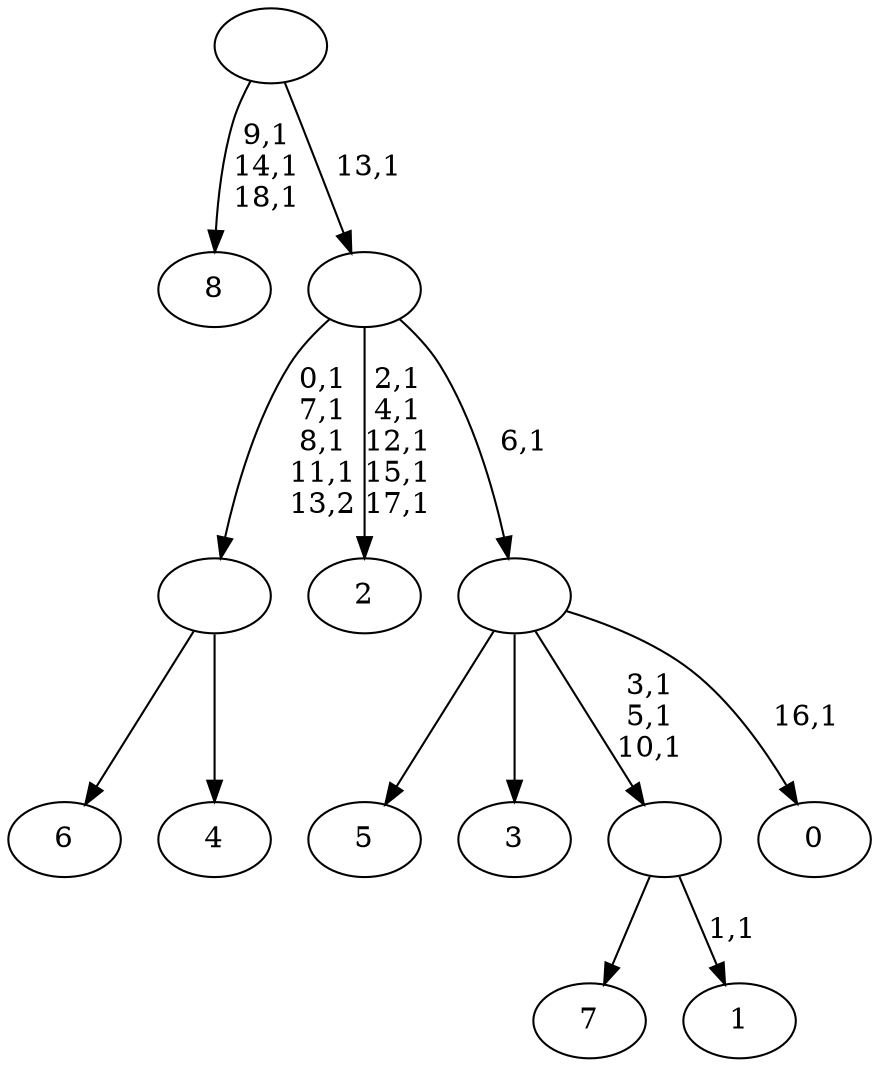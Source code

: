 digraph T {
	28 [label="8"]
	24 [label="7"]
	23 [label="6"]
	22 [label="5"]
	21 [label="4"]
	20 [label=""]
	16 [label="3"]
	15 [label="2"]
	9 [label="1"]
	7 [label=""]
	4 [label="0"]
	2 [label=""]
	1 [label=""]
	0 [label=""]
	20 -> 23 [label=""]
	20 -> 21 [label=""]
	7 -> 9 [label="1,1"]
	7 -> 24 [label=""]
	2 -> 4 [label="16,1"]
	2 -> 7 [label="3,1\n5,1\n10,1"]
	2 -> 22 [label=""]
	2 -> 16 [label=""]
	1 -> 15 [label="2,1\n4,1\n12,1\n15,1\n17,1"]
	1 -> 20 [label="0,1\n7,1\n8,1\n11,1\n13,2"]
	1 -> 2 [label="6,1"]
	0 -> 28 [label="9,1\n14,1\n18,1"]
	0 -> 1 [label="13,1"]
}
